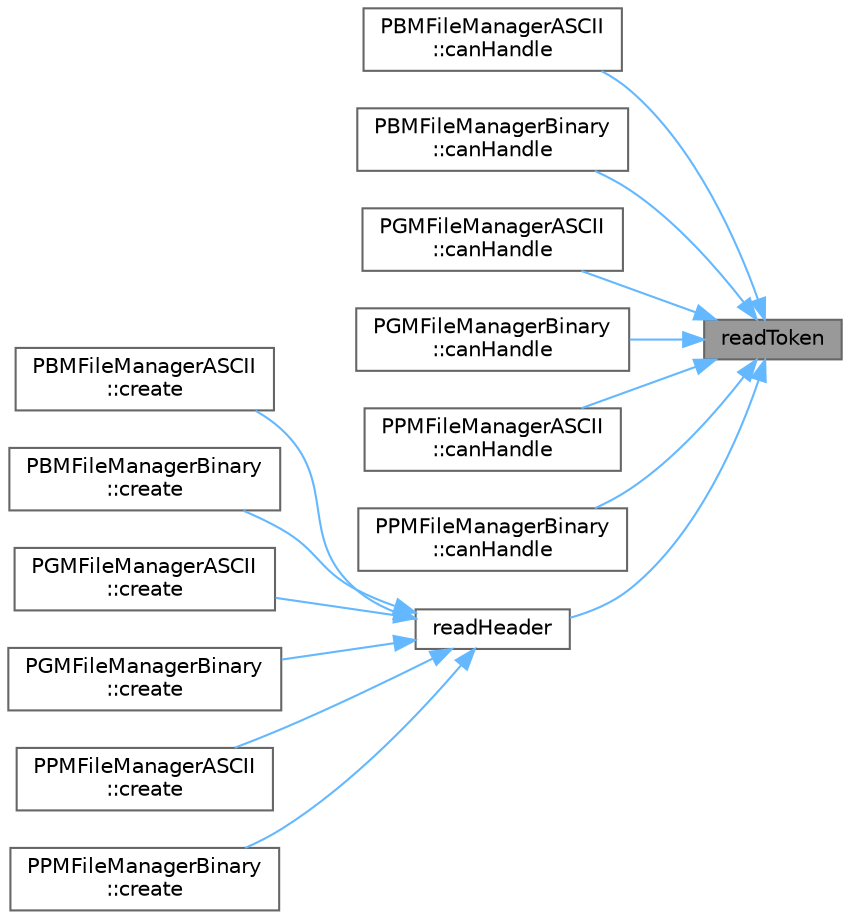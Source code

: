 digraph "readToken"
{
 // INTERACTIVE_SVG=YES
 // LATEX_PDF_SIZE
  bgcolor="transparent";
  edge [fontname=Helvetica,fontsize=10,labelfontname=Helvetica,labelfontsize=10];
  node [fontname=Helvetica,fontsize=10,shape=box,height=0.2,width=0.4];
  rankdir="RL";
  Node1 [id="Node000001",label="readToken",height=0.2,width=0.4,color="gray40", fillcolor="grey60", style="filled", fontcolor="black",tooltip="Reads the next valid token from a PNM file input stream."];
  Node1 -> Node2 [id="edge1_Node000001_Node000002",dir="back",color="steelblue1",style="solid",tooltip=" "];
  Node2 [id="Node000002",label="PBMFileManagerASCII\l::canHandle",height=0.2,width=0.4,color="grey40", fillcolor="white", style="filled",URL="$class_p_b_m_file_manager_a_s_c_i_i.html#aa11ba8c9dc28915562a0c36c66bfc4b9",tooltip="Checks if the file identifier is P1."];
  Node1 -> Node3 [id="edge2_Node000001_Node000003",dir="back",color="steelblue1",style="solid",tooltip=" "];
  Node3 [id="Node000003",label="PBMFileManagerBinary\l::canHandle",height=0.2,width=0.4,color="grey40", fillcolor="white", style="filled",URL="$class_p_b_m_file_manager_binary.html#a976538f50440953f67224e77524a4b81",tooltip="Checks if the file identifier is P4."];
  Node1 -> Node4 [id="edge3_Node000001_Node000004",dir="back",color="steelblue1",style="solid",tooltip=" "];
  Node4 [id="Node000004",label="PGMFileManagerASCII\l::canHandle",height=0.2,width=0.4,color="grey40", fillcolor="white", style="filled",URL="$class_p_g_m_file_manager_a_s_c_i_i.html#ae4aca60ce07d000cb0449e97b214ef22",tooltip="Checks if the file identifier is P2."];
  Node1 -> Node5 [id="edge4_Node000001_Node000005",dir="back",color="steelblue1",style="solid",tooltip=" "];
  Node5 [id="Node000005",label="PGMFileManagerBinary\l::canHandle",height=0.2,width=0.4,color="grey40", fillcolor="white", style="filled",URL="$class_p_g_m_file_manager_binary.html#a4b87a0fec82354797d2348273386d084",tooltip="Checks if the file identifier is P5."];
  Node1 -> Node6 [id="edge5_Node000001_Node000006",dir="back",color="steelblue1",style="solid",tooltip=" "];
  Node6 [id="Node000006",label="PPMFileManagerASCII\l::canHandle",height=0.2,width=0.4,color="grey40", fillcolor="white", style="filled",URL="$class_p_p_m_file_manager_a_s_c_i_i.html#a3c4286c7f657f58b138bee8fd88edda2",tooltip="Checks if the file identifier is P3."];
  Node1 -> Node7 [id="edge6_Node000001_Node000007",dir="back",color="steelblue1",style="solid",tooltip=" "];
  Node7 [id="Node000007",label="PPMFileManagerBinary\l::canHandle",height=0.2,width=0.4,color="grey40", fillcolor="white", style="filled",URL="$class_p_p_m_file_manager_binary.html#a5d350c4d5d0ead7b740f0acfa39bfdc9",tooltip="Checks if the file identifier is P6."];
  Node1 -> Node8 [id="edge7_Node000001_Node000008",dir="back",color="steelblue1",style="solid",tooltip=" "];
  Node8 [id="Node000008",label="readHeader",height=0.2,width=0.4,color="grey40", fillcolor="white", style="filled",URL="$_helpers_8hpp.html#a5a414650afb2f60b7a39c3eb734802a6",tooltip="Reads the header of a PNM file from an input stream."];
  Node8 -> Node9 [id="edge8_Node000008_Node000009",dir="back",color="steelblue1",style="solid",tooltip=" "];
  Node9 [id="Node000009",label="PBMFileManagerASCII\l::create",height=0.2,width=0.4,color="grey40", fillcolor="white", style="filled",URL="$class_p_b_m_file_manager_a_s_c_i_i.html#a7c0e31865a751c0a8ef82b6138f34e9d",tooltip="Creates a file from the input stream and given filename."];
  Node8 -> Node10 [id="edge9_Node000008_Node000010",dir="back",color="steelblue1",style="solid",tooltip=" "];
  Node10 [id="Node000010",label="PBMFileManagerBinary\l::create",height=0.2,width=0.4,color="grey40", fillcolor="white", style="filled",URL="$class_p_b_m_file_manager_binary.html#add2dd2dc2d906e6130909df1eee00041",tooltip="Creates a file from the input stream and given filename."];
  Node8 -> Node11 [id="edge10_Node000008_Node000011",dir="back",color="steelblue1",style="solid",tooltip=" "];
  Node11 [id="Node000011",label="PGMFileManagerASCII\l::create",height=0.2,width=0.4,color="grey40", fillcolor="white", style="filled",URL="$class_p_g_m_file_manager_a_s_c_i_i.html#a2322a933e93420745ecaecee87cfb9fb",tooltip="Creates a file from the input stream and given filename."];
  Node8 -> Node12 [id="edge11_Node000008_Node000012",dir="back",color="steelblue1",style="solid",tooltip=" "];
  Node12 [id="Node000012",label="PGMFileManagerBinary\l::create",height=0.2,width=0.4,color="grey40", fillcolor="white", style="filled",URL="$class_p_g_m_file_manager_binary.html#a3b70e64e2eba8359f6b0bca6d76013ec",tooltip="Creates a file from the input stream and given filename."];
  Node8 -> Node13 [id="edge12_Node000008_Node000013",dir="back",color="steelblue1",style="solid",tooltip=" "];
  Node13 [id="Node000013",label="PPMFileManagerASCII\l::create",height=0.2,width=0.4,color="grey40", fillcolor="white", style="filled",URL="$class_p_p_m_file_manager_a_s_c_i_i.html#a77dcf949b392ca22a8823fb2b40941ef",tooltip="Creates a file from the input stream and given filename."];
  Node8 -> Node14 [id="edge13_Node000008_Node000014",dir="back",color="steelblue1",style="solid",tooltip=" "];
  Node14 [id="Node000014",label="PPMFileManagerBinary\l::create",height=0.2,width=0.4,color="grey40", fillcolor="white", style="filled",URL="$class_p_p_m_file_manager_binary.html#adb799d380d7b39300741d361617d7b70",tooltip="Creates a file from the input stream and given filename."];
}

